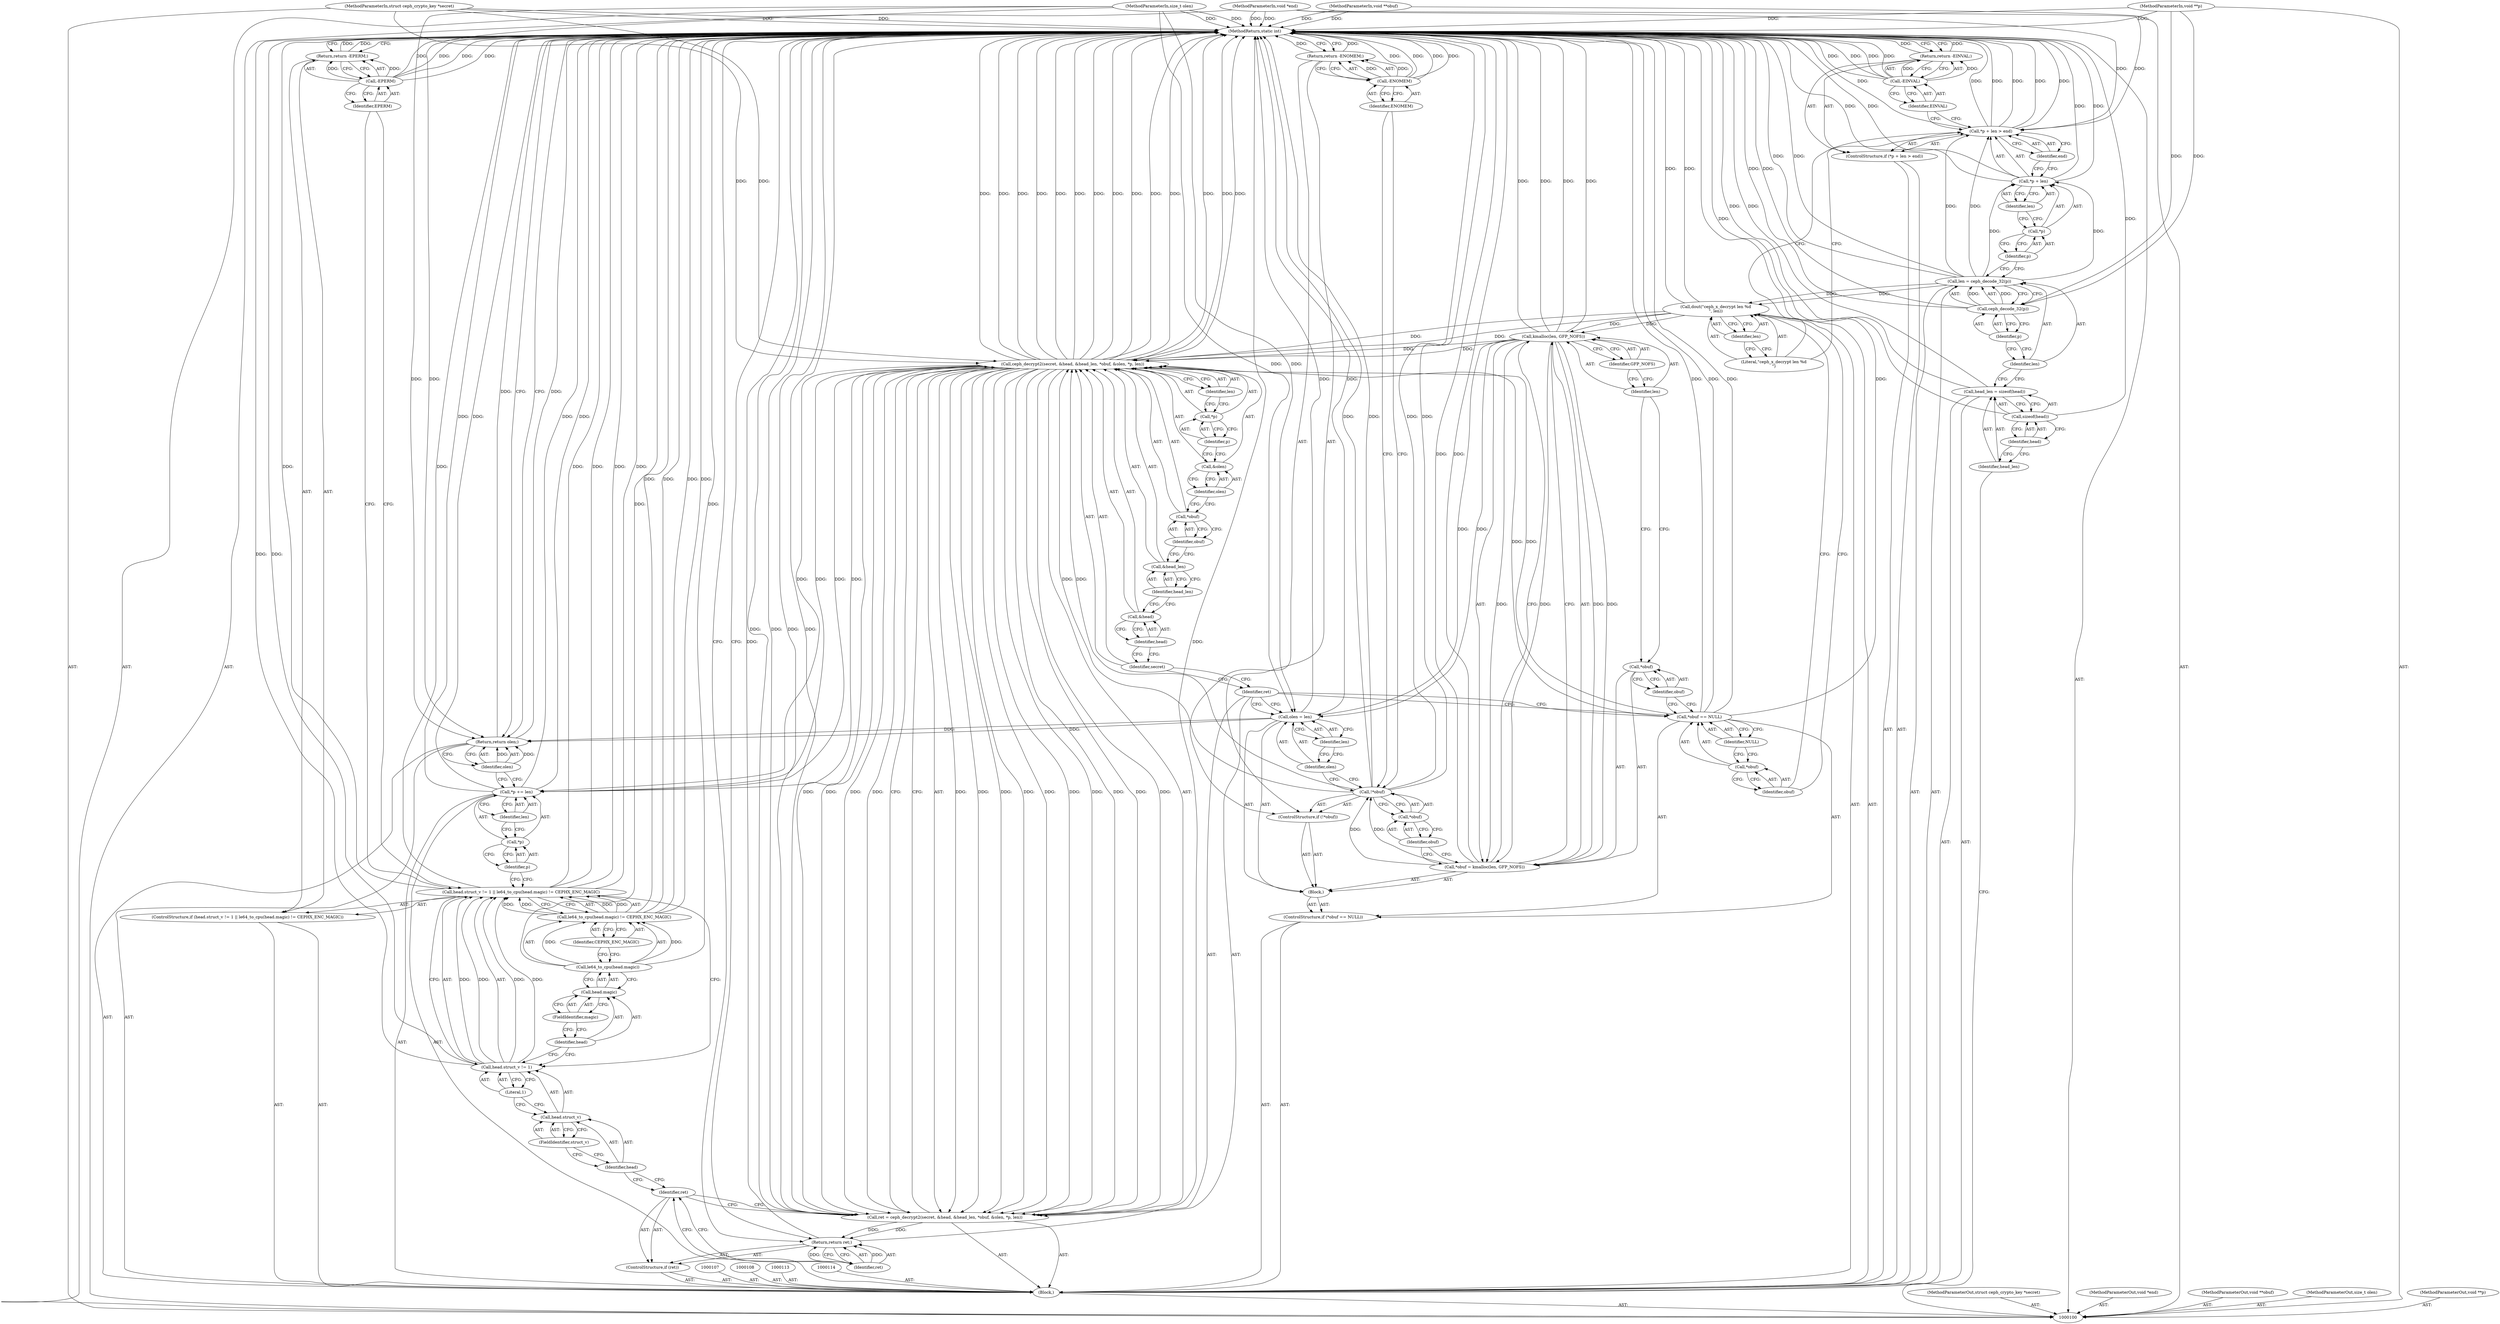 digraph "0_linux_c27a3e4d667fdcad3db7b104f75659478e0c68d8" {
"1000195" [label="(MethodReturn,static int)"];
"1000101" [label="(MethodParameterIn,struct ceph_crypto_key *secret)"];
"1000295" [label="(MethodParameterOut,struct ceph_crypto_key *secret)"];
"1000127" [label="(Call,-EINVAL)"];
"1000128" [label="(Identifier,EINVAL)"];
"1000126" [label="(Return,return -EINVAL;)"];
"1000129" [label="(Call,dout(\"ceph_x_decrypt len %d\n\", len))"];
"1000131" [label="(Identifier,len)"];
"1000130" [label="(Literal,\"ceph_x_decrypt len %d\n\")"];
"1000132" [label="(ControlStructure,if (*obuf == NULL))"];
"1000136" [label="(Identifier,NULL)"];
"1000137" [label="(Block,)"];
"1000133" [label="(Call,*obuf == NULL)"];
"1000134" [label="(Call,*obuf)"];
"1000135" [label="(Identifier,obuf)"];
"1000141" [label="(Call,kmalloc(len, GFP_NOFS))"];
"1000142" [label="(Identifier,len)"];
"1000138" [label="(Call,*obuf = kmalloc(len, GFP_NOFS))"];
"1000139" [label="(Call,*obuf)"];
"1000143" [label="(Identifier,GFP_NOFS)"];
"1000140" [label="(Identifier,obuf)"];
"1000144" [label="(ControlStructure,if (!*obuf))"];
"1000145" [label="(Call,!*obuf)"];
"1000146" [label="(Call,*obuf)"];
"1000147" [label="(Identifier,obuf)"];
"1000149" [label="(Call,-ENOMEM)"];
"1000150" [label="(Identifier,ENOMEM)"];
"1000148" [label="(Return,return -ENOMEM;)"];
"1000151" [label="(Call,olen = len)"];
"1000152" [label="(Identifier,olen)"];
"1000153" [label="(Identifier,len)"];
"1000103" [label="(MethodParameterIn,void *end)"];
"1000297" [label="(MethodParameterOut,void *end)"];
"1000104" [label="(MethodParameterIn,void **obuf)"];
"1000298" [label="(MethodParameterOut,void **obuf)"];
"1000105" [label="(MethodParameterIn,size_t olen)"];
"1000299" [label="(MethodParameterOut,size_t olen)"];
"1000102" [label="(MethodParameterIn,void **p)"];
"1000296" [label="(MethodParameterOut,void **p)"];
"1000154" [label="(Call,ret = ceph_decrypt2(secret, &head, &head_len, *obuf, &olen, *p, len))"];
"1000155" [label="(Identifier,ret)"];
"1000157" [label="(Identifier,secret)"];
"1000158" [label="(Call,&head)"];
"1000159" [label="(Identifier,head)"];
"1000160" [label="(Call,&head_len)"];
"1000161" [label="(Identifier,head_len)"];
"1000162" [label="(Call,*obuf)"];
"1000163" [label="(Identifier,obuf)"];
"1000164" [label="(Call,&olen)"];
"1000165" [label="(Identifier,olen)"];
"1000166" [label="(Call,*p)"];
"1000167" [label="(Identifier,p)"];
"1000168" [label="(Identifier,len)"];
"1000156" [label="(Call,ceph_decrypt2(secret, &head, &head_len, *obuf, &olen, *p, len))"];
"1000169" [label="(ControlStructure,if (ret))"];
"1000170" [label="(Identifier,ret)"];
"1000172" [label="(Identifier,ret)"];
"1000171" [label="(Return,return ret;)"];
"1000178" [label="(FieldIdentifier,struct_v)"];
"1000173" [label="(ControlStructure,if (head.struct_v != 1 || le64_to_cpu(head.magic) != CEPHX_ENC_MAGIC))"];
"1000179" [label="(Literal,1)"];
"1000180" [label="(Call,le64_to_cpu(head.magic) != CEPHX_ENC_MAGIC)"];
"1000181" [label="(Call,le64_to_cpu(head.magic))"];
"1000182" [label="(Call,head.magic)"];
"1000183" [label="(Identifier,head)"];
"1000184" [label="(FieldIdentifier,magic)"];
"1000185" [label="(Identifier,CEPHX_ENC_MAGIC)"];
"1000174" [label="(Call,head.struct_v != 1 || le64_to_cpu(head.magic) != CEPHX_ENC_MAGIC)"];
"1000175" [label="(Call,head.struct_v != 1)"];
"1000176" [label="(Call,head.struct_v)"];
"1000177" [label="(Identifier,head)"];
"1000188" [label="(Identifier,EPERM)"];
"1000186" [label="(Return,return -EPERM;)"];
"1000187" [label="(Call,-EPERM)"];
"1000189" [label="(Call,*p += len)"];
"1000190" [label="(Call,*p)"];
"1000191" [label="(Identifier,p)"];
"1000192" [label="(Identifier,len)"];
"1000193" [label="(Return,return olen;)"];
"1000194" [label="(Identifier,olen)"];
"1000106" [label="(Block,)"];
"1000111" [label="(Call,sizeof(head))"];
"1000112" [label="(Identifier,head)"];
"1000109" [label="(Call,head_len = sizeof(head))"];
"1000110" [label="(Identifier,head_len)"];
"1000115" [label="(Call,len = ceph_decode_32(p))"];
"1000116" [label="(Identifier,len)"];
"1000118" [label="(Identifier,p)"];
"1000117" [label="(Call,ceph_decode_32(p))"];
"1000119" [label="(ControlStructure,if (*p + len > end))"];
"1000124" [label="(Identifier,len)"];
"1000125" [label="(Identifier,end)"];
"1000120" [label="(Call,*p + len > end)"];
"1000121" [label="(Call,*p + len)"];
"1000122" [label="(Call,*p)"];
"1000123" [label="(Identifier,p)"];
"1000195" -> "1000100"  [label="AST: "];
"1000195" -> "1000126"  [label="CFG: "];
"1000195" -> "1000148"  [label="CFG: "];
"1000195" -> "1000171"  [label="CFG: "];
"1000195" -> "1000186"  [label="CFG: "];
"1000195" -> "1000193"  [label="CFG: "];
"1000126" -> "1000195"  [label="DDG: "];
"1000148" -> "1000195"  [label="DDG: "];
"1000186" -> "1000195"  [label="DDG: "];
"1000120" -> "1000195"  [label="DDG: "];
"1000120" -> "1000195"  [label="DDG: "];
"1000120" -> "1000195"  [label="DDG: "];
"1000180" -> "1000195"  [label="DDG: "];
"1000180" -> "1000195"  [label="DDG: "];
"1000189" -> "1000195"  [label="DDG: "];
"1000189" -> "1000195"  [label="DDG: "];
"1000156" -> "1000195"  [label="DDG: "];
"1000156" -> "1000195"  [label="DDG: "];
"1000156" -> "1000195"  [label="DDG: "];
"1000156" -> "1000195"  [label="DDG: "];
"1000156" -> "1000195"  [label="DDG: "];
"1000156" -> "1000195"  [label="DDG: "];
"1000156" -> "1000195"  [label="DDG: "];
"1000104" -> "1000195"  [label="DDG: "];
"1000105" -> "1000195"  [label="DDG: "];
"1000138" -> "1000195"  [label="DDG: "];
"1000127" -> "1000195"  [label="DDG: "];
"1000127" -> "1000195"  [label="DDG: "];
"1000117" -> "1000195"  [label="DDG: "];
"1000149" -> "1000195"  [label="DDG: "];
"1000149" -> "1000195"  [label="DDG: "];
"1000121" -> "1000195"  [label="DDG: "];
"1000121" -> "1000195"  [label="DDG: "];
"1000181" -> "1000195"  [label="DDG: "];
"1000187" -> "1000195"  [label="DDG: "];
"1000187" -> "1000195"  [label="DDG: "];
"1000115" -> "1000195"  [label="DDG: "];
"1000141" -> "1000195"  [label="DDG: "];
"1000141" -> "1000195"  [label="DDG: "];
"1000151" -> "1000195"  [label="DDG: "];
"1000129" -> "1000195"  [label="DDG: "];
"1000154" -> "1000195"  [label="DDG: "];
"1000154" -> "1000195"  [label="DDG: "];
"1000103" -> "1000195"  [label="DDG: "];
"1000174" -> "1000195"  [label="DDG: "];
"1000174" -> "1000195"  [label="DDG: "];
"1000174" -> "1000195"  [label="DDG: "];
"1000175" -> "1000195"  [label="DDG: "];
"1000133" -> "1000195"  [label="DDG: "];
"1000133" -> "1000195"  [label="DDG: "];
"1000102" -> "1000195"  [label="DDG: "];
"1000111" -> "1000195"  [label="DDG: "];
"1000101" -> "1000195"  [label="DDG: "];
"1000109" -> "1000195"  [label="DDG: "];
"1000145" -> "1000195"  [label="DDG: "];
"1000145" -> "1000195"  [label="DDG: "];
"1000171" -> "1000195"  [label="DDG: "];
"1000193" -> "1000195"  [label="DDG: "];
"1000101" -> "1000100"  [label="AST: "];
"1000101" -> "1000195"  [label="DDG: "];
"1000101" -> "1000156"  [label="DDG: "];
"1000295" -> "1000100"  [label="AST: "];
"1000127" -> "1000126"  [label="AST: "];
"1000127" -> "1000128"  [label="CFG: "];
"1000128" -> "1000127"  [label="AST: "];
"1000126" -> "1000127"  [label="CFG: "];
"1000127" -> "1000195"  [label="DDG: "];
"1000127" -> "1000195"  [label="DDG: "];
"1000127" -> "1000126"  [label="DDG: "];
"1000128" -> "1000127"  [label="AST: "];
"1000128" -> "1000120"  [label="CFG: "];
"1000127" -> "1000128"  [label="CFG: "];
"1000126" -> "1000119"  [label="AST: "];
"1000126" -> "1000127"  [label="CFG: "];
"1000127" -> "1000126"  [label="AST: "];
"1000195" -> "1000126"  [label="CFG: "];
"1000126" -> "1000195"  [label="DDG: "];
"1000127" -> "1000126"  [label="DDG: "];
"1000129" -> "1000106"  [label="AST: "];
"1000129" -> "1000131"  [label="CFG: "];
"1000130" -> "1000129"  [label="AST: "];
"1000131" -> "1000129"  [label="AST: "];
"1000135" -> "1000129"  [label="CFG: "];
"1000129" -> "1000195"  [label="DDG: "];
"1000115" -> "1000129"  [label="DDG: "];
"1000129" -> "1000141"  [label="DDG: "];
"1000129" -> "1000156"  [label="DDG: "];
"1000131" -> "1000129"  [label="AST: "];
"1000131" -> "1000130"  [label="CFG: "];
"1000129" -> "1000131"  [label="CFG: "];
"1000130" -> "1000129"  [label="AST: "];
"1000130" -> "1000120"  [label="CFG: "];
"1000131" -> "1000130"  [label="CFG: "];
"1000132" -> "1000106"  [label="AST: "];
"1000133" -> "1000132"  [label="AST: "];
"1000137" -> "1000132"  [label="AST: "];
"1000136" -> "1000133"  [label="AST: "];
"1000136" -> "1000134"  [label="CFG: "];
"1000133" -> "1000136"  [label="CFG: "];
"1000137" -> "1000132"  [label="AST: "];
"1000138" -> "1000137"  [label="AST: "];
"1000144" -> "1000137"  [label="AST: "];
"1000151" -> "1000137"  [label="AST: "];
"1000133" -> "1000132"  [label="AST: "];
"1000133" -> "1000136"  [label="CFG: "];
"1000134" -> "1000133"  [label="AST: "];
"1000136" -> "1000133"  [label="AST: "];
"1000140" -> "1000133"  [label="CFG: "];
"1000155" -> "1000133"  [label="CFG: "];
"1000133" -> "1000195"  [label="DDG: "];
"1000133" -> "1000195"  [label="DDG: "];
"1000133" -> "1000156"  [label="DDG: "];
"1000134" -> "1000133"  [label="AST: "];
"1000134" -> "1000135"  [label="CFG: "];
"1000135" -> "1000134"  [label="AST: "];
"1000136" -> "1000134"  [label="CFG: "];
"1000135" -> "1000134"  [label="AST: "];
"1000135" -> "1000129"  [label="CFG: "];
"1000134" -> "1000135"  [label="CFG: "];
"1000141" -> "1000138"  [label="AST: "];
"1000141" -> "1000143"  [label="CFG: "];
"1000142" -> "1000141"  [label="AST: "];
"1000143" -> "1000141"  [label="AST: "];
"1000138" -> "1000141"  [label="CFG: "];
"1000141" -> "1000195"  [label="DDG: "];
"1000141" -> "1000195"  [label="DDG: "];
"1000141" -> "1000138"  [label="DDG: "];
"1000141" -> "1000138"  [label="DDG: "];
"1000129" -> "1000141"  [label="DDG: "];
"1000141" -> "1000151"  [label="DDG: "];
"1000141" -> "1000156"  [label="DDG: "];
"1000142" -> "1000141"  [label="AST: "];
"1000142" -> "1000139"  [label="CFG: "];
"1000143" -> "1000142"  [label="CFG: "];
"1000138" -> "1000137"  [label="AST: "];
"1000138" -> "1000141"  [label="CFG: "];
"1000139" -> "1000138"  [label="AST: "];
"1000141" -> "1000138"  [label="AST: "];
"1000147" -> "1000138"  [label="CFG: "];
"1000138" -> "1000195"  [label="DDG: "];
"1000141" -> "1000138"  [label="DDG: "];
"1000141" -> "1000138"  [label="DDG: "];
"1000138" -> "1000145"  [label="DDG: "];
"1000139" -> "1000138"  [label="AST: "];
"1000139" -> "1000140"  [label="CFG: "];
"1000140" -> "1000139"  [label="AST: "];
"1000142" -> "1000139"  [label="CFG: "];
"1000143" -> "1000141"  [label="AST: "];
"1000143" -> "1000142"  [label="CFG: "];
"1000141" -> "1000143"  [label="CFG: "];
"1000140" -> "1000139"  [label="AST: "];
"1000140" -> "1000133"  [label="CFG: "];
"1000139" -> "1000140"  [label="CFG: "];
"1000144" -> "1000137"  [label="AST: "];
"1000145" -> "1000144"  [label="AST: "];
"1000148" -> "1000144"  [label="AST: "];
"1000145" -> "1000144"  [label="AST: "];
"1000145" -> "1000146"  [label="CFG: "];
"1000146" -> "1000145"  [label="AST: "];
"1000150" -> "1000145"  [label="CFG: "];
"1000152" -> "1000145"  [label="CFG: "];
"1000145" -> "1000195"  [label="DDG: "];
"1000145" -> "1000195"  [label="DDG: "];
"1000138" -> "1000145"  [label="DDG: "];
"1000145" -> "1000156"  [label="DDG: "];
"1000146" -> "1000145"  [label="AST: "];
"1000146" -> "1000147"  [label="CFG: "];
"1000147" -> "1000146"  [label="AST: "];
"1000145" -> "1000146"  [label="CFG: "];
"1000147" -> "1000146"  [label="AST: "];
"1000147" -> "1000138"  [label="CFG: "];
"1000146" -> "1000147"  [label="CFG: "];
"1000149" -> "1000148"  [label="AST: "];
"1000149" -> "1000150"  [label="CFG: "];
"1000150" -> "1000149"  [label="AST: "];
"1000148" -> "1000149"  [label="CFG: "];
"1000149" -> "1000195"  [label="DDG: "];
"1000149" -> "1000195"  [label="DDG: "];
"1000149" -> "1000148"  [label="DDG: "];
"1000150" -> "1000149"  [label="AST: "];
"1000150" -> "1000145"  [label="CFG: "];
"1000149" -> "1000150"  [label="CFG: "];
"1000148" -> "1000144"  [label="AST: "];
"1000148" -> "1000149"  [label="CFG: "];
"1000149" -> "1000148"  [label="AST: "];
"1000195" -> "1000148"  [label="CFG: "];
"1000148" -> "1000195"  [label="DDG: "];
"1000149" -> "1000148"  [label="DDG: "];
"1000151" -> "1000137"  [label="AST: "];
"1000151" -> "1000153"  [label="CFG: "];
"1000152" -> "1000151"  [label="AST: "];
"1000153" -> "1000151"  [label="AST: "];
"1000155" -> "1000151"  [label="CFG: "];
"1000151" -> "1000195"  [label="DDG: "];
"1000141" -> "1000151"  [label="DDG: "];
"1000105" -> "1000151"  [label="DDG: "];
"1000151" -> "1000193"  [label="DDG: "];
"1000152" -> "1000151"  [label="AST: "];
"1000152" -> "1000145"  [label="CFG: "];
"1000153" -> "1000152"  [label="CFG: "];
"1000153" -> "1000151"  [label="AST: "];
"1000153" -> "1000152"  [label="CFG: "];
"1000151" -> "1000153"  [label="CFG: "];
"1000103" -> "1000100"  [label="AST: "];
"1000103" -> "1000195"  [label="DDG: "];
"1000103" -> "1000120"  [label="DDG: "];
"1000297" -> "1000100"  [label="AST: "];
"1000104" -> "1000100"  [label="AST: "];
"1000104" -> "1000195"  [label="DDG: "];
"1000298" -> "1000100"  [label="AST: "];
"1000105" -> "1000100"  [label="AST: "];
"1000105" -> "1000195"  [label="DDG: "];
"1000105" -> "1000151"  [label="DDG: "];
"1000105" -> "1000193"  [label="DDG: "];
"1000299" -> "1000100"  [label="AST: "];
"1000102" -> "1000100"  [label="AST: "];
"1000102" -> "1000195"  [label="DDG: "];
"1000102" -> "1000117"  [label="DDG: "];
"1000296" -> "1000100"  [label="AST: "];
"1000154" -> "1000106"  [label="AST: "];
"1000154" -> "1000156"  [label="CFG: "];
"1000155" -> "1000154"  [label="AST: "];
"1000156" -> "1000154"  [label="AST: "];
"1000170" -> "1000154"  [label="CFG: "];
"1000154" -> "1000195"  [label="DDG: "];
"1000154" -> "1000195"  [label="DDG: "];
"1000156" -> "1000154"  [label="DDG: "];
"1000156" -> "1000154"  [label="DDG: "];
"1000156" -> "1000154"  [label="DDG: "];
"1000156" -> "1000154"  [label="DDG: "];
"1000156" -> "1000154"  [label="DDG: "];
"1000156" -> "1000154"  [label="DDG: "];
"1000156" -> "1000154"  [label="DDG: "];
"1000154" -> "1000171"  [label="DDG: "];
"1000155" -> "1000154"  [label="AST: "];
"1000155" -> "1000151"  [label="CFG: "];
"1000155" -> "1000133"  [label="CFG: "];
"1000157" -> "1000155"  [label="CFG: "];
"1000157" -> "1000156"  [label="AST: "];
"1000157" -> "1000155"  [label="CFG: "];
"1000159" -> "1000157"  [label="CFG: "];
"1000158" -> "1000156"  [label="AST: "];
"1000158" -> "1000159"  [label="CFG: "];
"1000159" -> "1000158"  [label="AST: "];
"1000161" -> "1000158"  [label="CFG: "];
"1000159" -> "1000158"  [label="AST: "];
"1000159" -> "1000157"  [label="CFG: "];
"1000158" -> "1000159"  [label="CFG: "];
"1000160" -> "1000156"  [label="AST: "];
"1000160" -> "1000161"  [label="CFG: "];
"1000161" -> "1000160"  [label="AST: "];
"1000163" -> "1000160"  [label="CFG: "];
"1000161" -> "1000160"  [label="AST: "];
"1000161" -> "1000158"  [label="CFG: "];
"1000160" -> "1000161"  [label="CFG: "];
"1000162" -> "1000156"  [label="AST: "];
"1000162" -> "1000163"  [label="CFG: "];
"1000163" -> "1000162"  [label="AST: "];
"1000165" -> "1000162"  [label="CFG: "];
"1000163" -> "1000162"  [label="AST: "];
"1000163" -> "1000160"  [label="CFG: "];
"1000162" -> "1000163"  [label="CFG: "];
"1000164" -> "1000156"  [label="AST: "];
"1000164" -> "1000165"  [label="CFG: "];
"1000165" -> "1000164"  [label="AST: "];
"1000167" -> "1000164"  [label="CFG: "];
"1000165" -> "1000164"  [label="AST: "];
"1000165" -> "1000162"  [label="CFG: "];
"1000164" -> "1000165"  [label="CFG: "];
"1000166" -> "1000156"  [label="AST: "];
"1000166" -> "1000167"  [label="CFG: "];
"1000167" -> "1000166"  [label="AST: "];
"1000168" -> "1000166"  [label="CFG: "];
"1000167" -> "1000166"  [label="AST: "];
"1000167" -> "1000164"  [label="CFG: "];
"1000166" -> "1000167"  [label="CFG: "];
"1000168" -> "1000156"  [label="AST: "];
"1000168" -> "1000166"  [label="CFG: "];
"1000156" -> "1000168"  [label="CFG: "];
"1000156" -> "1000154"  [label="AST: "];
"1000156" -> "1000168"  [label="CFG: "];
"1000157" -> "1000156"  [label="AST: "];
"1000158" -> "1000156"  [label="AST: "];
"1000160" -> "1000156"  [label="AST: "];
"1000162" -> "1000156"  [label="AST: "];
"1000164" -> "1000156"  [label="AST: "];
"1000166" -> "1000156"  [label="AST: "];
"1000168" -> "1000156"  [label="AST: "];
"1000154" -> "1000156"  [label="CFG: "];
"1000156" -> "1000195"  [label="DDG: "];
"1000156" -> "1000195"  [label="DDG: "];
"1000156" -> "1000195"  [label="DDG: "];
"1000156" -> "1000195"  [label="DDG: "];
"1000156" -> "1000195"  [label="DDG: "];
"1000156" -> "1000195"  [label="DDG: "];
"1000156" -> "1000195"  [label="DDG: "];
"1000156" -> "1000154"  [label="DDG: "];
"1000156" -> "1000154"  [label="DDG: "];
"1000156" -> "1000154"  [label="DDG: "];
"1000156" -> "1000154"  [label="DDG: "];
"1000156" -> "1000154"  [label="DDG: "];
"1000156" -> "1000154"  [label="DDG: "];
"1000156" -> "1000154"  [label="DDG: "];
"1000101" -> "1000156"  [label="DDG: "];
"1000133" -> "1000156"  [label="DDG: "];
"1000145" -> "1000156"  [label="DDG: "];
"1000129" -> "1000156"  [label="DDG: "];
"1000141" -> "1000156"  [label="DDG: "];
"1000156" -> "1000189"  [label="DDG: "];
"1000156" -> "1000189"  [label="DDG: "];
"1000169" -> "1000106"  [label="AST: "];
"1000170" -> "1000169"  [label="AST: "];
"1000171" -> "1000169"  [label="AST: "];
"1000170" -> "1000169"  [label="AST: "];
"1000170" -> "1000154"  [label="CFG: "];
"1000172" -> "1000170"  [label="CFG: "];
"1000177" -> "1000170"  [label="CFG: "];
"1000172" -> "1000171"  [label="AST: "];
"1000172" -> "1000170"  [label="CFG: "];
"1000171" -> "1000172"  [label="CFG: "];
"1000172" -> "1000171"  [label="DDG: "];
"1000171" -> "1000169"  [label="AST: "];
"1000171" -> "1000172"  [label="CFG: "];
"1000172" -> "1000171"  [label="AST: "];
"1000195" -> "1000171"  [label="CFG: "];
"1000171" -> "1000195"  [label="DDG: "];
"1000172" -> "1000171"  [label="DDG: "];
"1000154" -> "1000171"  [label="DDG: "];
"1000178" -> "1000176"  [label="AST: "];
"1000178" -> "1000177"  [label="CFG: "];
"1000176" -> "1000178"  [label="CFG: "];
"1000173" -> "1000106"  [label="AST: "];
"1000174" -> "1000173"  [label="AST: "];
"1000186" -> "1000173"  [label="AST: "];
"1000179" -> "1000175"  [label="AST: "];
"1000179" -> "1000176"  [label="CFG: "];
"1000175" -> "1000179"  [label="CFG: "];
"1000180" -> "1000174"  [label="AST: "];
"1000180" -> "1000185"  [label="CFG: "];
"1000181" -> "1000180"  [label="AST: "];
"1000185" -> "1000180"  [label="AST: "];
"1000174" -> "1000180"  [label="CFG: "];
"1000180" -> "1000195"  [label="DDG: "];
"1000180" -> "1000195"  [label="DDG: "];
"1000180" -> "1000174"  [label="DDG: "];
"1000180" -> "1000174"  [label="DDG: "];
"1000181" -> "1000180"  [label="DDG: "];
"1000181" -> "1000180"  [label="AST: "];
"1000181" -> "1000182"  [label="CFG: "];
"1000182" -> "1000181"  [label="AST: "];
"1000185" -> "1000181"  [label="CFG: "];
"1000181" -> "1000195"  [label="DDG: "];
"1000181" -> "1000180"  [label="DDG: "];
"1000182" -> "1000181"  [label="AST: "];
"1000182" -> "1000184"  [label="CFG: "];
"1000183" -> "1000182"  [label="AST: "];
"1000184" -> "1000182"  [label="AST: "];
"1000181" -> "1000182"  [label="CFG: "];
"1000183" -> "1000182"  [label="AST: "];
"1000183" -> "1000175"  [label="CFG: "];
"1000184" -> "1000183"  [label="CFG: "];
"1000184" -> "1000182"  [label="AST: "];
"1000184" -> "1000183"  [label="CFG: "];
"1000182" -> "1000184"  [label="CFG: "];
"1000185" -> "1000180"  [label="AST: "];
"1000185" -> "1000181"  [label="CFG: "];
"1000180" -> "1000185"  [label="CFG: "];
"1000174" -> "1000173"  [label="AST: "];
"1000174" -> "1000175"  [label="CFG: "];
"1000174" -> "1000180"  [label="CFG: "];
"1000175" -> "1000174"  [label="AST: "];
"1000180" -> "1000174"  [label="AST: "];
"1000188" -> "1000174"  [label="CFG: "];
"1000191" -> "1000174"  [label="CFG: "];
"1000174" -> "1000195"  [label="DDG: "];
"1000174" -> "1000195"  [label="DDG: "];
"1000174" -> "1000195"  [label="DDG: "];
"1000175" -> "1000174"  [label="DDG: "];
"1000175" -> "1000174"  [label="DDG: "];
"1000180" -> "1000174"  [label="DDG: "];
"1000180" -> "1000174"  [label="DDG: "];
"1000175" -> "1000174"  [label="AST: "];
"1000175" -> "1000179"  [label="CFG: "];
"1000176" -> "1000175"  [label="AST: "];
"1000179" -> "1000175"  [label="AST: "];
"1000183" -> "1000175"  [label="CFG: "];
"1000174" -> "1000175"  [label="CFG: "];
"1000175" -> "1000195"  [label="DDG: "];
"1000175" -> "1000174"  [label="DDG: "];
"1000175" -> "1000174"  [label="DDG: "];
"1000176" -> "1000175"  [label="AST: "];
"1000176" -> "1000178"  [label="CFG: "];
"1000177" -> "1000176"  [label="AST: "];
"1000178" -> "1000176"  [label="AST: "];
"1000179" -> "1000176"  [label="CFG: "];
"1000177" -> "1000176"  [label="AST: "];
"1000177" -> "1000170"  [label="CFG: "];
"1000178" -> "1000177"  [label="CFG: "];
"1000188" -> "1000187"  [label="AST: "];
"1000188" -> "1000174"  [label="CFG: "];
"1000187" -> "1000188"  [label="CFG: "];
"1000186" -> "1000173"  [label="AST: "];
"1000186" -> "1000187"  [label="CFG: "];
"1000187" -> "1000186"  [label="AST: "];
"1000195" -> "1000186"  [label="CFG: "];
"1000186" -> "1000195"  [label="DDG: "];
"1000187" -> "1000186"  [label="DDG: "];
"1000187" -> "1000186"  [label="AST: "];
"1000187" -> "1000188"  [label="CFG: "];
"1000188" -> "1000187"  [label="AST: "];
"1000186" -> "1000187"  [label="CFG: "];
"1000187" -> "1000195"  [label="DDG: "];
"1000187" -> "1000195"  [label="DDG: "];
"1000187" -> "1000186"  [label="DDG: "];
"1000189" -> "1000106"  [label="AST: "];
"1000189" -> "1000192"  [label="CFG: "];
"1000190" -> "1000189"  [label="AST: "];
"1000192" -> "1000189"  [label="AST: "];
"1000194" -> "1000189"  [label="CFG: "];
"1000189" -> "1000195"  [label="DDG: "];
"1000189" -> "1000195"  [label="DDG: "];
"1000156" -> "1000189"  [label="DDG: "];
"1000156" -> "1000189"  [label="DDG: "];
"1000190" -> "1000189"  [label="AST: "];
"1000190" -> "1000191"  [label="CFG: "];
"1000191" -> "1000190"  [label="AST: "];
"1000192" -> "1000190"  [label="CFG: "];
"1000191" -> "1000190"  [label="AST: "];
"1000191" -> "1000174"  [label="CFG: "];
"1000190" -> "1000191"  [label="CFG: "];
"1000192" -> "1000189"  [label="AST: "];
"1000192" -> "1000190"  [label="CFG: "];
"1000189" -> "1000192"  [label="CFG: "];
"1000193" -> "1000106"  [label="AST: "];
"1000193" -> "1000194"  [label="CFG: "];
"1000194" -> "1000193"  [label="AST: "];
"1000195" -> "1000193"  [label="CFG: "];
"1000193" -> "1000195"  [label="DDG: "];
"1000194" -> "1000193"  [label="DDG: "];
"1000151" -> "1000193"  [label="DDG: "];
"1000105" -> "1000193"  [label="DDG: "];
"1000194" -> "1000193"  [label="AST: "];
"1000194" -> "1000189"  [label="CFG: "];
"1000193" -> "1000194"  [label="CFG: "];
"1000194" -> "1000193"  [label="DDG: "];
"1000106" -> "1000100"  [label="AST: "];
"1000107" -> "1000106"  [label="AST: "];
"1000108" -> "1000106"  [label="AST: "];
"1000109" -> "1000106"  [label="AST: "];
"1000113" -> "1000106"  [label="AST: "];
"1000114" -> "1000106"  [label="AST: "];
"1000115" -> "1000106"  [label="AST: "];
"1000119" -> "1000106"  [label="AST: "];
"1000129" -> "1000106"  [label="AST: "];
"1000132" -> "1000106"  [label="AST: "];
"1000154" -> "1000106"  [label="AST: "];
"1000169" -> "1000106"  [label="AST: "];
"1000173" -> "1000106"  [label="AST: "];
"1000189" -> "1000106"  [label="AST: "];
"1000193" -> "1000106"  [label="AST: "];
"1000111" -> "1000109"  [label="AST: "];
"1000111" -> "1000112"  [label="CFG: "];
"1000112" -> "1000111"  [label="AST: "];
"1000109" -> "1000111"  [label="CFG: "];
"1000111" -> "1000195"  [label="DDG: "];
"1000112" -> "1000111"  [label="AST: "];
"1000112" -> "1000110"  [label="CFG: "];
"1000111" -> "1000112"  [label="CFG: "];
"1000109" -> "1000106"  [label="AST: "];
"1000109" -> "1000111"  [label="CFG: "];
"1000110" -> "1000109"  [label="AST: "];
"1000111" -> "1000109"  [label="AST: "];
"1000116" -> "1000109"  [label="CFG: "];
"1000109" -> "1000195"  [label="DDG: "];
"1000110" -> "1000109"  [label="AST: "];
"1000110" -> "1000100"  [label="CFG: "];
"1000112" -> "1000110"  [label="CFG: "];
"1000115" -> "1000106"  [label="AST: "];
"1000115" -> "1000117"  [label="CFG: "];
"1000116" -> "1000115"  [label="AST: "];
"1000117" -> "1000115"  [label="AST: "];
"1000123" -> "1000115"  [label="CFG: "];
"1000115" -> "1000195"  [label="DDG: "];
"1000117" -> "1000115"  [label="DDG: "];
"1000115" -> "1000120"  [label="DDG: "];
"1000115" -> "1000121"  [label="DDG: "];
"1000115" -> "1000129"  [label="DDG: "];
"1000116" -> "1000115"  [label="AST: "];
"1000116" -> "1000109"  [label="CFG: "];
"1000118" -> "1000116"  [label="CFG: "];
"1000118" -> "1000117"  [label="AST: "];
"1000118" -> "1000116"  [label="CFG: "];
"1000117" -> "1000118"  [label="CFG: "];
"1000117" -> "1000115"  [label="AST: "];
"1000117" -> "1000118"  [label="CFG: "];
"1000118" -> "1000117"  [label="AST: "];
"1000115" -> "1000117"  [label="CFG: "];
"1000117" -> "1000195"  [label="DDG: "];
"1000117" -> "1000115"  [label="DDG: "];
"1000102" -> "1000117"  [label="DDG: "];
"1000119" -> "1000106"  [label="AST: "];
"1000120" -> "1000119"  [label="AST: "];
"1000126" -> "1000119"  [label="AST: "];
"1000124" -> "1000121"  [label="AST: "];
"1000124" -> "1000122"  [label="CFG: "];
"1000121" -> "1000124"  [label="CFG: "];
"1000125" -> "1000120"  [label="AST: "];
"1000125" -> "1000121"  [label="CFG: "];
"1000120" -> "1000125"  [label="CFG: "];
"1000120" -> "1000119"  [label="AST: "];
"1000120" -> "1000125"  [label="CFG: "];
"1000121" -> "1000120"  [label="AST: "];
"1000125" -> "1000120"  [label="AST: "];
"1000128" -> "1000120"  [label="CFG: "];
"1000130" -> "1000120"  [label="CFG: "];
"1000120" -> "1000195"  [label="DDG: "];
"1000120" -> "1000195"  [label="DDG: "];
"1000120" -> "1000195"  [label="DDG: "];
"1000115" -> "1000120"  [label="DDG: "];
"1000103" -> "1000120"  [label="DDG: "];
"1000121" -> "1000120"  [label="AST: "];
"1000121" -> "1000124"  [label="CFG: "];
"1000122" -> "1000121"  [label="AST: "];
"1000124" -> "1000121"  [label="AST: "];
"1000125" -> "1000121"  [label="CFG: "];
"1000121" -> "1000195"  [label="DDG: "];
"1000121" -> "1000195"  [label="DDG: "];
"1000115" -> "1000121"  [label="DDG: "];
"1000122" -> "1000121"  [label="AST: "];
"1000122" -> "1000123"  [label="CFG: "];
"1000123" -> "1000122"  [label="AST: "];
"1000124" -> "1000122"  [label="CFG: "];
"1000123" -> "1000122"  [label="AST: "];
"1000123" -> "1000115"  [label="CFG: "];
"1000122" -> "1000123"  [label="CFG: "];
}
